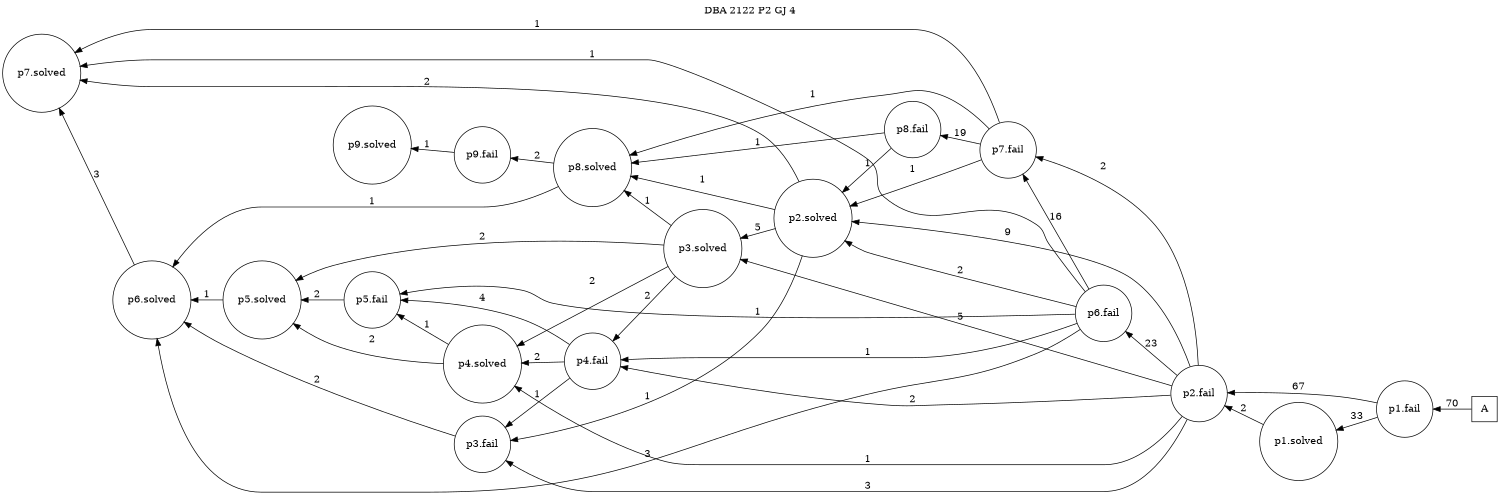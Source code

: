 digraph DBA_2122_P2_GJ_4 {
labelloc="tl"
label= " DBA 2122 P2 GJ 4 "
rankdir="RL";
graph [ size=" 10 , 10 !"]

"A" [shape="square" label="A"]
"p1.fail" [shape="circle" label="p1.fail"]
"p1.solved" [shape="circle" label="p1.solved"]
"p2.fail" [shape="circle" label="p2.fail"]
"p3.fail" [shape="circle" label="p3.fail"]
"p4.fail" [shape="circle" label="p4.fail"]
"p2.solved" [shape="circle" label="p2.solved"]
"p6.fail" [shape="circle" label="p6.fail"]
"p5.fail" [shape="circle" label="p5.fail"]
"p6.solved" [shape="circle" label="p6.solved"]
"p3.solved" [shape="circle" label="p3.solved"]
"p5.solved" [shape="circle" label="p5.solved"]
"p7.fail" [shape="circle" label="p7.fail"]
"p7.solved" [shape="circle" label="p7.solved"]
"p8.fail" [shape="circle" label="p8.fail"]
"p8.solved" [shape="circle" label="p8.solved"]
"p4.solved" [shape="circle" label="p4.solved"]
"p9.fail" [shape="circle" label="p9.fail"]
"p9.solved" [shape="circle" label="p9.solved"]
"A" -> "p1.fail" [ label=70]
"p1.fail" -> "p1.solved" [ label=33]
"p1.fail" -> "p2.fail" [ label=67]
"p1.solved" -> "p2.fail" [ label=2]
"p2.fail" -> "p3.fail" [ label=3]
"p2.fail" -> "p4.fail" [ label=2]
"p2.fail" -> "p2.solved" [ label=9]
"p2.fail" -> "p6.fail" [ label=23]
"p2.fail" -> "p3.solved" [ label=5]
"p2.fail" -> "p7.fail" [ label=2]
"p2.fail" -> "p4.solved" [ label=1]
"p3.fail" -> "p6.solved" [ label=2]
"p4.fail" -> "p3.fail" [ label=1]
"p4.fail" -> "p5.fail" [ label=4]
"p4.fail" -> "p4.solved" [ label=2]
"p2.solved" -> "p3.fail" [ label=1]
"p2.solved" -> "p3.solved" [ label=5]
"p2.solved" -> "p7.solved" [ label=2]
"p2.solved" -> "p8.solved" [ label=1]
"p6.fail" -> "p4.fail" [ label=1]
"p6.fail" -> "p2.solved" [ label=2]
"p6.fail" -> "p5.fail" [ label=1]
"p6.fail" -> "p6.solved" [ label=3]
"p6.fail" -> "p7.fail" [ label=16]
"p6.fail" -> "p7.solved" [ label=1]
"p5.fail" -> "p5.solved" [ label=2]
"p6.solved" -> "p7.solved" [ label=3]
"p3.solved" -> "p4.fail" [ label=2]
"p3.solved" -> "p5.solved" [ label=2]
"p3.solved" -> "p8.solved" [ label=1]
"p3.solved" -> "p4.solved" [ label=2]
"p5.solved" -> "p6.solved" [ label=1]
"p7.fail" -> "p2.solved" [ label=1]
"p7.fail" -> "p7.solved" [ label=1]
"p7.fail" -> "p8.fail" [ label=19]
"p7.fail" -> "p8.solved" [ label=1]
"p8.fail" -> "p2.solved" [ label=1]
"p8.fail" -> "p8.solved" [ label=1]
"p8.solved" -> "p6.solved" [ label=1]
"p8.solved" -> "p9.fail" [ label=2]
"p4.solved" -> "p5.fail" [ label=1]
"p4.solved" -> "p5.solved" [ label=2]
"p9.fail" -> "p9.solved" [ label=1]
}

